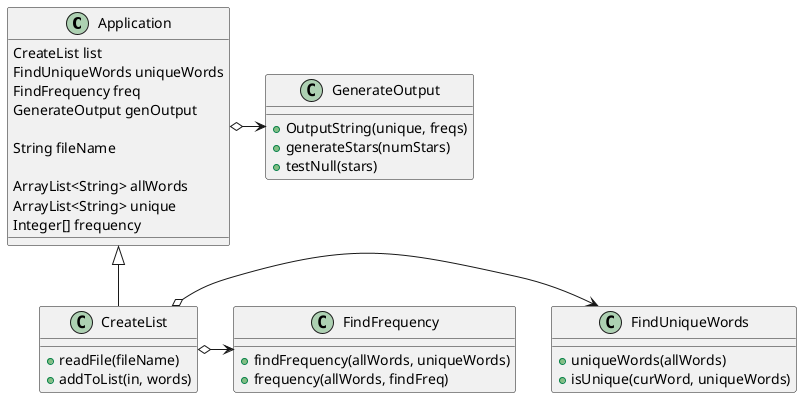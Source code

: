 @startuml

class Application {
    CreateList list
    FindUniqueWords uniqueWords
    FindFrequency freq
    GenerateOutput genOutput

    String fileName

    ArrayList<String> allWords
    ArrayList<String> unique
    Integer[] frequency

}

class CreateList{
    + readFile(fileName)
    + addToList(in, words)
}

class FindUniqueWords {
    + uniqueWords(allWords)
    + isUnique(curWord, uniqueWords)
}

class FindFrequency {
    + findFrequency(allWords, uniqueWords)
    + frequency(allWords, findFreq)
}


class GenerateOutput {
    + OutputString(unique, freqs)
    + generateStars(numStars)
    + testNull(stars)
}

Application <|-- CreateList
CreateList o-> FindUniqueWords
CreateList o-> FindFrequency
Application o-> GenerateOutput

@enduml